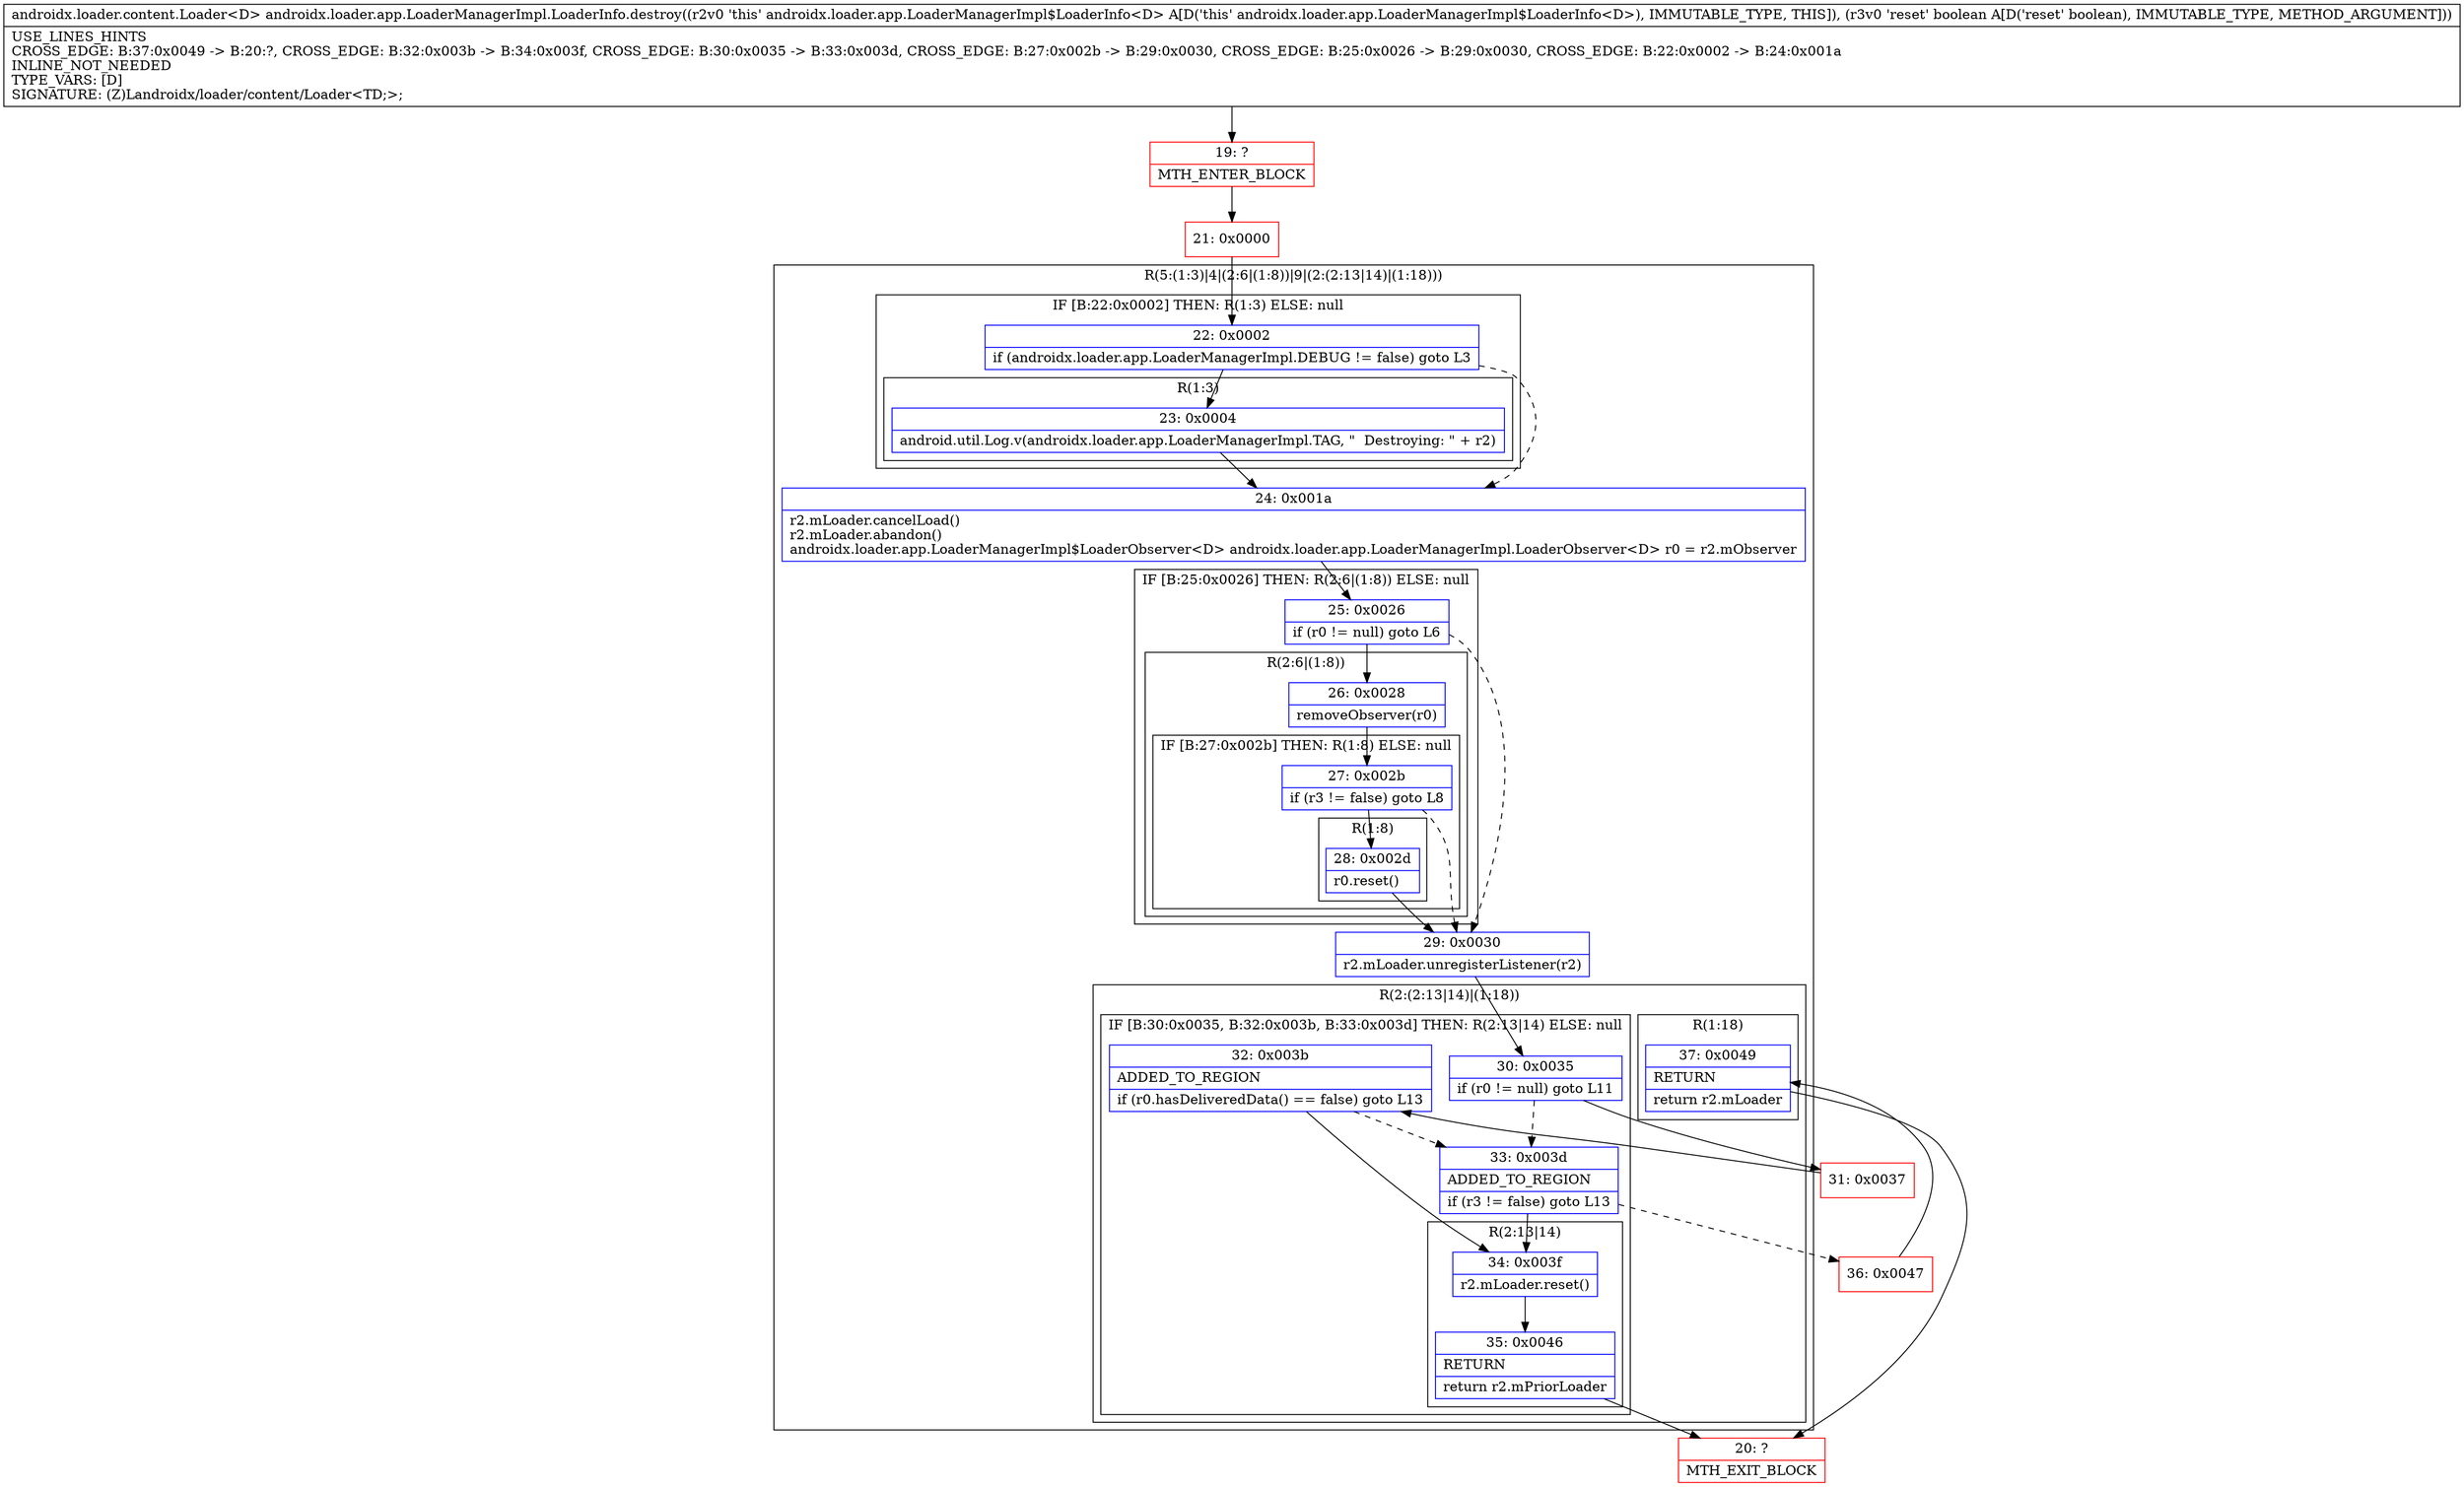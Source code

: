 digraph "CFG forandroidx.loader.app.LoaderManagerImpl.LoaderInfo.destroy(Z)Landroidx\/loader\/content\/Loader;" {
subgraph cluster_Region_2107567131 {
label = "R(5:(1:3)|4|(2:6|(1:8))|9|(2:(2:13|14)|(1:18)))";
node [shape=record,color=blue];
subgraph cluster_IfRegion_1182441432 {
label = "IF [B:22:0x0002] THEN: R(1:3) ELSE: null";
node [shape=record,color=blue];
Node_22 [shape=record,label="{22\:\ 0x0002|if (androidx.loader.app.LoaderManagerImpl.DEBUG != false) goto L3\l}"];
subgraph cluster_Region_559270186 {
label = "R(1:3)";
node [shape=record,color=blue];
Node_23 [shape=record,label="{23\:\ 0x0004|android.util.Log.v(androidx.loader.app.LoaderManagerImpl.TAG, \"  Destroying: \" + r2)\l}"];
}
}
Node_24 [shape=record,label="{24\:\ 0x001a|r2.mLoader.cancelLoad()\lr2.mLoader.abandon()\landroidx.loader.app.LoaderManagerImpl$LoaderObserver\<D\> androidx.loader.app.LoaderManagerImpl.LoaderObserver\<D\> r0 = r2.mObserver\l}"];
subgraph cluster_IfRegion_87150195 {
label = "IF [B:25:0x0026] THEN: R(2:6|(1:8)) ELSE: null";
node [shape=record,color=blue];
Node_25 [shape=record,label="{25\:\ 0x0026|if (r0 != null) goto L6\l}"];
subgraph cluster_Region_217477882 {
label = "R(2:6|(1:8))";
node [shape=record,color=blue];
Node_26 [shape=record,label="{26\:\ 0x0028|removeObserver(r0)\l}"];
subgraph cluster_IfRegion_819990395 {
label = "IF [B:27:0x002b] THEN: R(1:8) ELSE: null";
node [shape=record,color=blue];
Node_27 [shape=record,label="{27\:\ 0x002b|if (r3 != false) goto L8\l}"];
subgraph cluster_Region_425558861 {
label = "R(1:8)";
node [shape=record,color=blue];
Node_28 [shape=record,label="{28\:\ 0x002d|r0.reset()\l}"];
}
}
}
}
Node_29 [shape=record,label="{29\:\ 0x0030|r2.mLoader.unregisterListener(r2)\l}"];
subgraph cluster_Region_1011484854 {
label = "R(2:(2:13|14)|(1:18))";
node [shape=record,color=blue];
subgraph cluster_IfRegion_329861705 {
label = "IF [B:30:0x0035, B:32:0x003b, B:33:0x003d] THEN: R(2:13|14) ELSE: null";
node [shape=record,color=blue];
Node_30 [shape=record,label="{30\:\ 0x0035|if (r0 != null) goto L11\l}"];
Node_32 [shape=record,label="{32\:\ 0x003b|ADDED_TO_REGION\l|if (r0.hasDeliveredData() == false) goto L13\l}"];
Node_33 [shape=record,label="{33\:\ 0x003d|ADDED_TO_REGION\l|if (r3 != false) goto L13\l}"];
subgraph cluster_Region_786224312 {
label = "R(2:13|14)";
node [shape=record,color=blue];
Node_34 [shape=record,label="{34\:\ 0x003f|r2.mLoader.reset()\l}"];
Node_35 [shape=record,label="{35\:\ 0x0046|RETURN\l|return r2.mPriorLoader\l}"];
}
}
subgraph cluster_Region_558847184 {
label = "R(1:18)";
node [shape=record,color=blue];
Node_37 [shape=record,label="{37\:\ 0x0049|RETURN\l|return r2.mLoader\l}"];
}
}
}
Node_19 [shape=record,color=red,label="{19\:\ ?|MTH_ENTER_BLOCK\l}"];
Node_21 [shape=record,color=red,label="{21\:\ 0x0000}"];
Node_31 [shape=record,color=red,label="{31\:\ 0x0037}"];
Node_20 [shape=record,color=red,label="{20\:\ ?|MTH_EXIT_BLOCK\l}"];
Node_36 [shape=record,color=red,label="{36\:\ 0x0047}"];
MethodNode[shape=record,label="{androidx.loader.content.Loader\<D\> androidx.loader.app.LoaderManagerImpl.LoaderInfo.destroy((r2v0 'this' androidx.loader.app.LoaderManagerImpl$LoaderInfo\<D\> A[D('this' androidx.loader.app.LoaderManagerImpl$LoaderInfo\<D\>), IMMUTABLE_TYPE, THIS]), (r3v0 'reset' boolean A[D('reset' boolean), IMMUTABLE_TYPE, METHOD_ARGUMENT]))  | USE_LINES_HINTS\lCROSS_EDGE: B:37:0x0049 \-\> B:20:?, CROSS_EDGE: B:32:0x003b \-\> B:34:0x003f, CROSS_EDGE: B:30:0x0035 \-\> B:33:0x003d, CROSS_EDGE: B:27:0x002b \-\> B:29:0x0030, CROSS_EDGE: B:25:0x0026 \-\> B:29:0x0030, CROSS_EDGE: B:22:0x0002 \-\> B:24:0x001a\lINLINE_NOT_NEEDED\lTYPE_VARS: [D]\lSIGNATURE: (Z)Landroidx\/loader\/content\/Loader\<TD;\>;\l}"];
MethodNode -> Node_19;Node_22 -> Node_23;
Node_22 -> Node_24[style=dashed];
Node_23 -> Node_24;
Node_24 -> Node_25;
Node_25 -> Node_26;
Node_25 -> Node_29[style=dashed];
Node_26 -> Node_27;
Node_27 -> Node_28;
Node_27 -> Node_29[style=dashed];
Node_28 -> Node_29;
Node_29 -> Node_30;
Node_30 -> Node_31;
Node_30 -> Node_33[style=dashed];
Node_32 -> Node_33[style=dashed];
Node_32 -> Node_34;
Node_33 -> Node_34;
Node_33 -> Node_36[style=dashed];
Node_34 -> Node_35;
Node_35 -> Node_20;
Node_37 -> Node_20;
Node_19 -> Node_21;
Node_21 -> Node_22;
Node_31 -> Node_32;
Node_36 -> Node_37;
}


